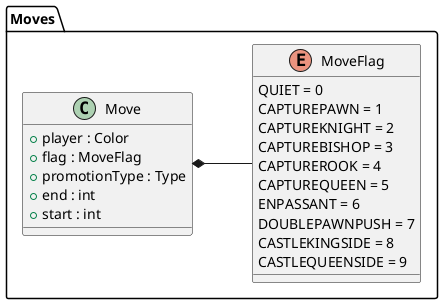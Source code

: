 @startuml

skinparam backgroundcolor transparent

/' Objects '/

namespace Moves {
left to right direction
	enum MoveFlag {
		QUIET = 0
                CAPTUREPAWN = 1
                CAPTUREKNIGHT = 2
                CAPTUREBISHOP = 3
                CAPTUREROOK = 4
                CAPTUREQUEEN = 5
                ENPASSANT = 6
                DOUBLEPAWNPUSH = 7
                CASTLEKINGSIDE = 8
                CASTLEQUEENSIDE = 9
	}

	class Move {
		+player : Color
		+flag : MoveFlag
		+promotionType : Type
		+end : int
		+start : int
	}
}





/' Inheritance relationships '/




/' Aggregation relationships '/

Moves.Move *-- Moves.MoveFlag






/' Nested objects '/



@enduml
